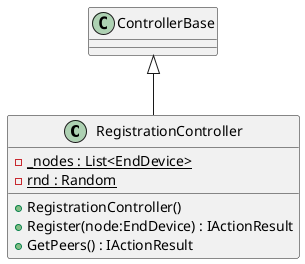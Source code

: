 @startuml
class RegistrationController {
    - {static} _nodes : List<EndDevice>
    - {static} rnd : Random
    + RegistrationController()
    + Register(node:EndDevice) : IActionResult
    + GetPeers() : IActionResult
}
ControllerBase <|-- RegistrationController
@enduml
